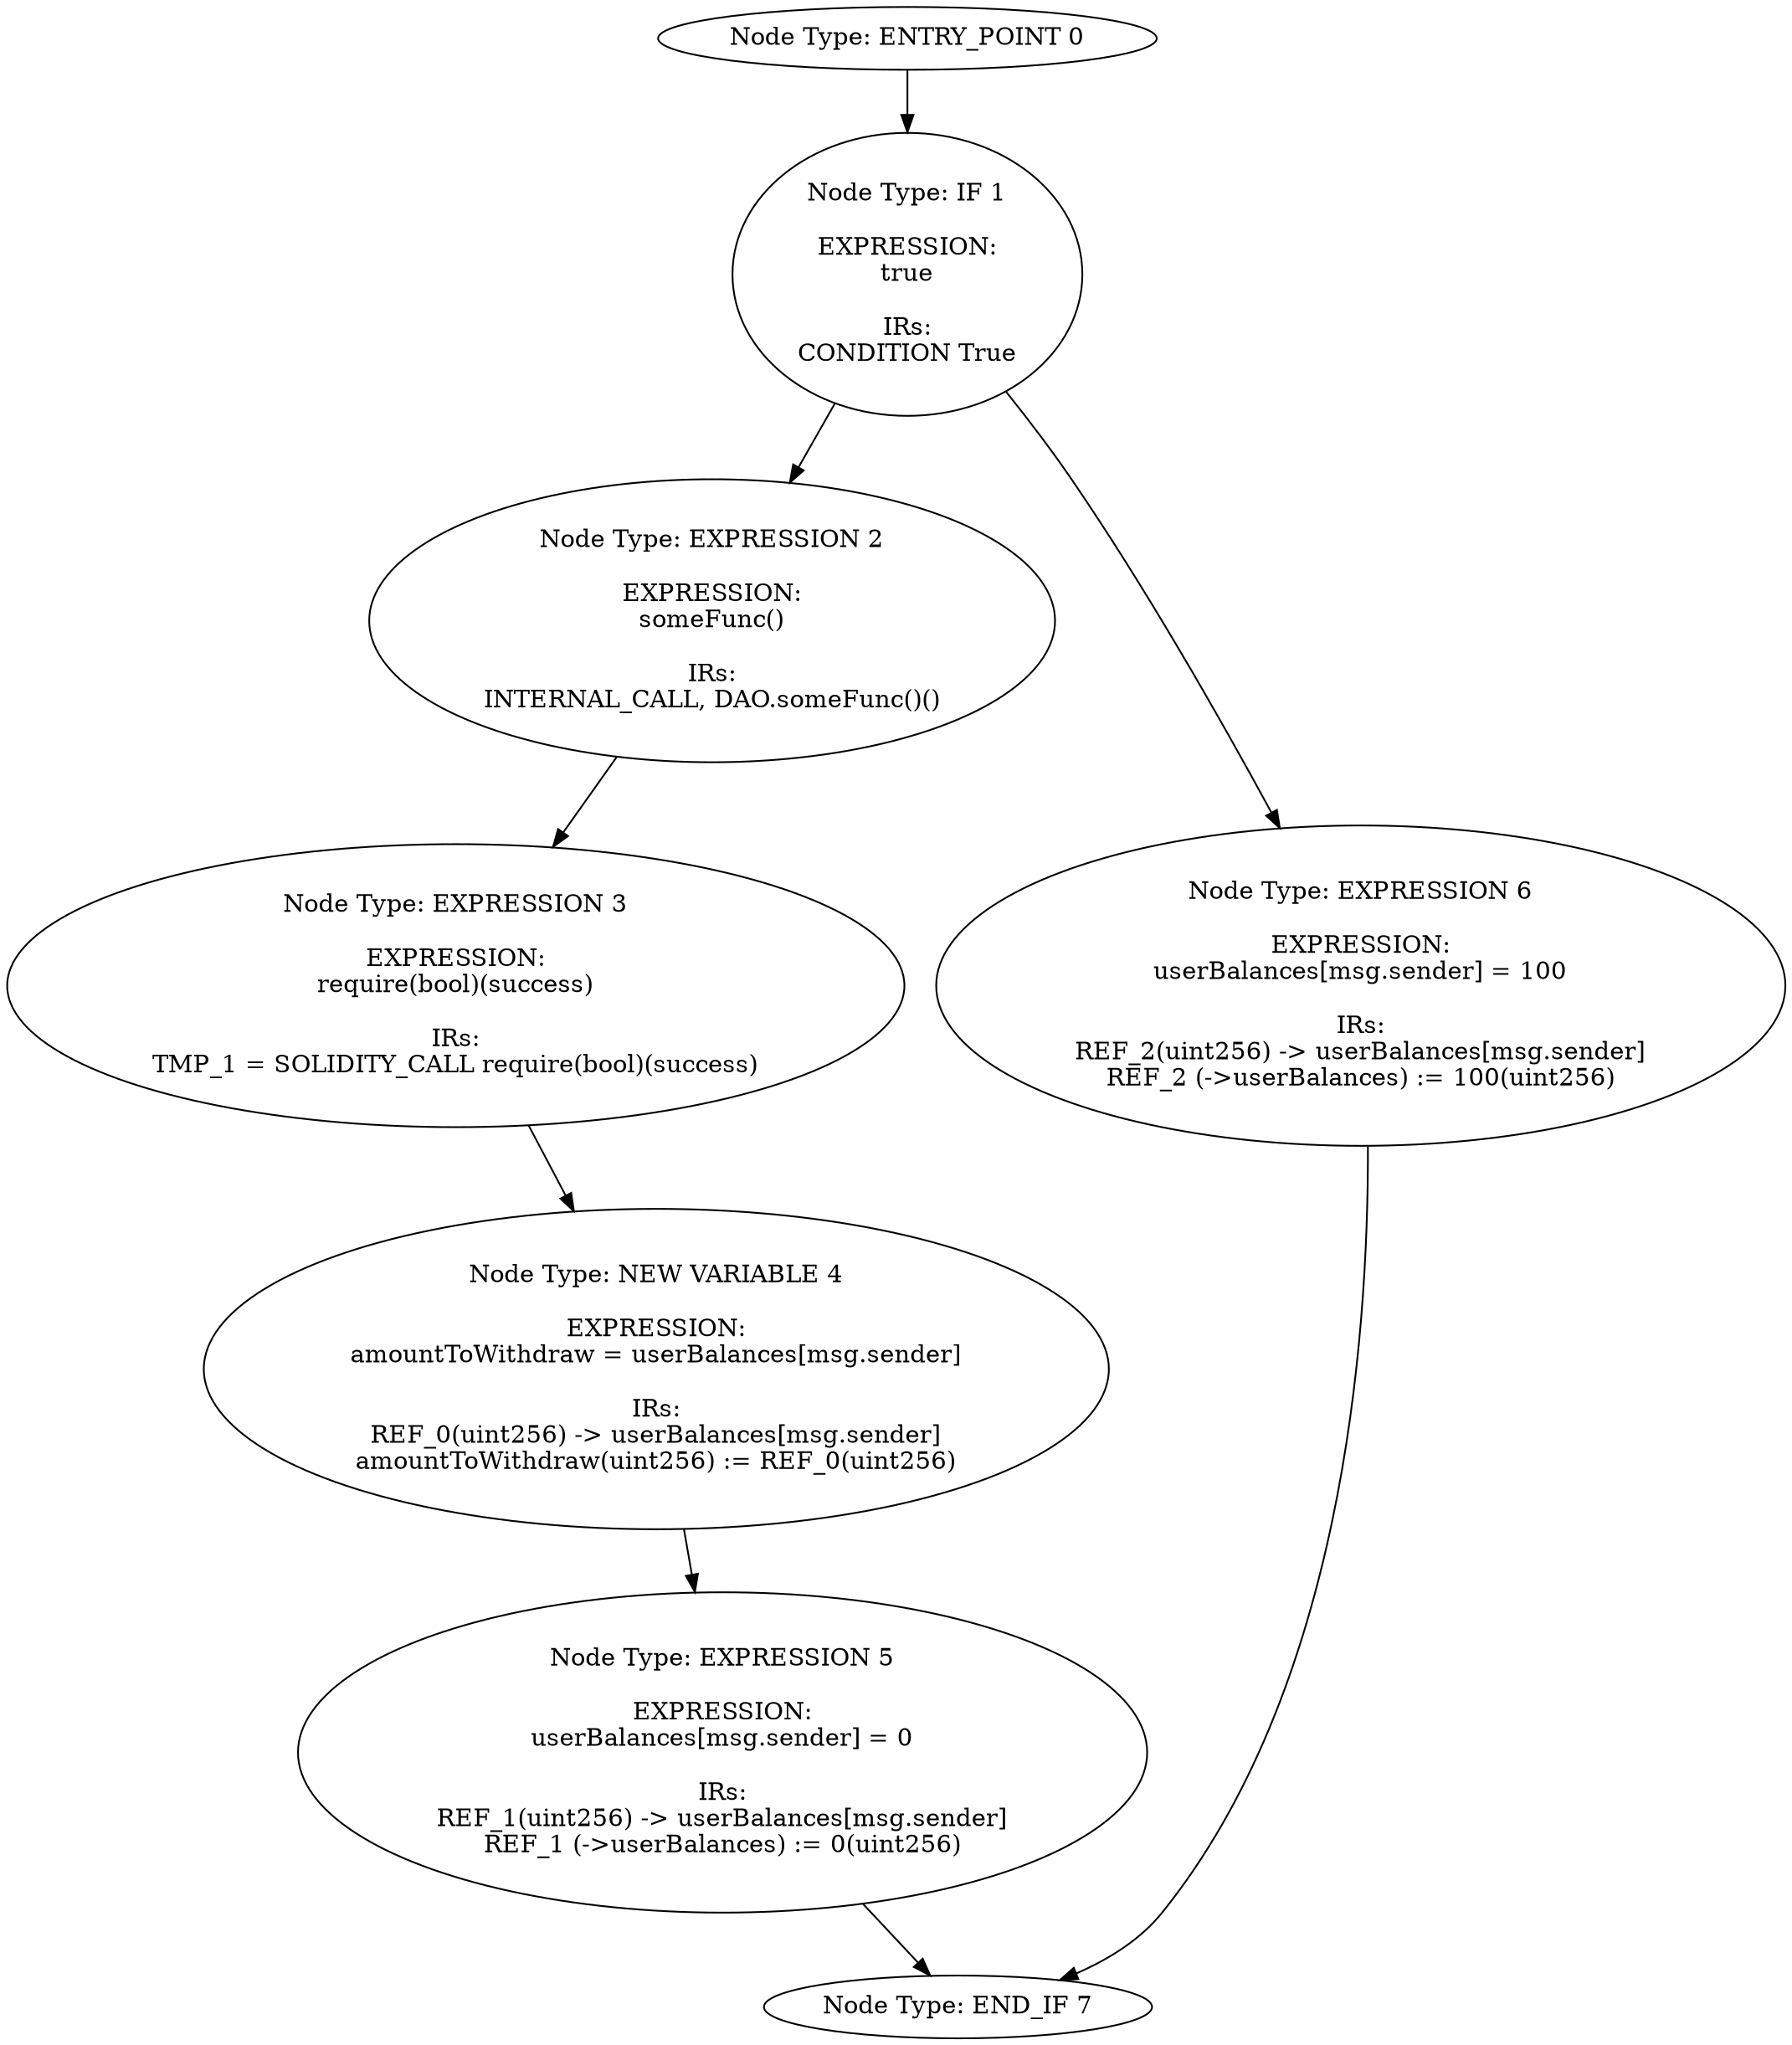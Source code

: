 digraph{
0[label="Node Type: ENTRY_POINT 0
"];
0->1;
1[label="Node Type: IF 1

EXPRESSION:
true

IRs:
CONDITION True"];
1->2;
1->6;
2[label="Node Type: EXPRESSION 2

EXPRESSION:
someFunc()

IRs:
INTERNAL_CALL, DAO.someFunc()()"];
2->3;
3[label="Node Type: EXPRESSION 3

EXPRESSION:
require(bool)(success)

IRs:
TMP_1 = SOLIDITY_CALL require(bool)(success)"];
3->4;
4[label="Node Type: NEW VARIABLE 4

EXPRESSION:
amountToWithdraw = userBalances[msg.sender]

IRs:
REF_0(uint256) -> userBalances[msg.sender]
amountToWithdraw(uint256) := REF_0(uint256)"];
4->5;
5[label="Node Type: EXPRESSION 5

EXPRESSION:
userBalances[msg.sender] = 0

IRs:
REF_1(uint256) -> userBalances[msg.sender]
REF_1 (->userBalances) := 0(uint256)"];
5->7;
6[label="Node Type: EXPRESSION 6

EXPRESSION:
userBalances[msg.sender] = 100

IRs:
REF_2(uint256) -> userBalances[msg.sender]
REF_2 (->userBalances) := 100(uint256)"];
6->7;
7[label="Node Type: END_IF 7
"];
}
